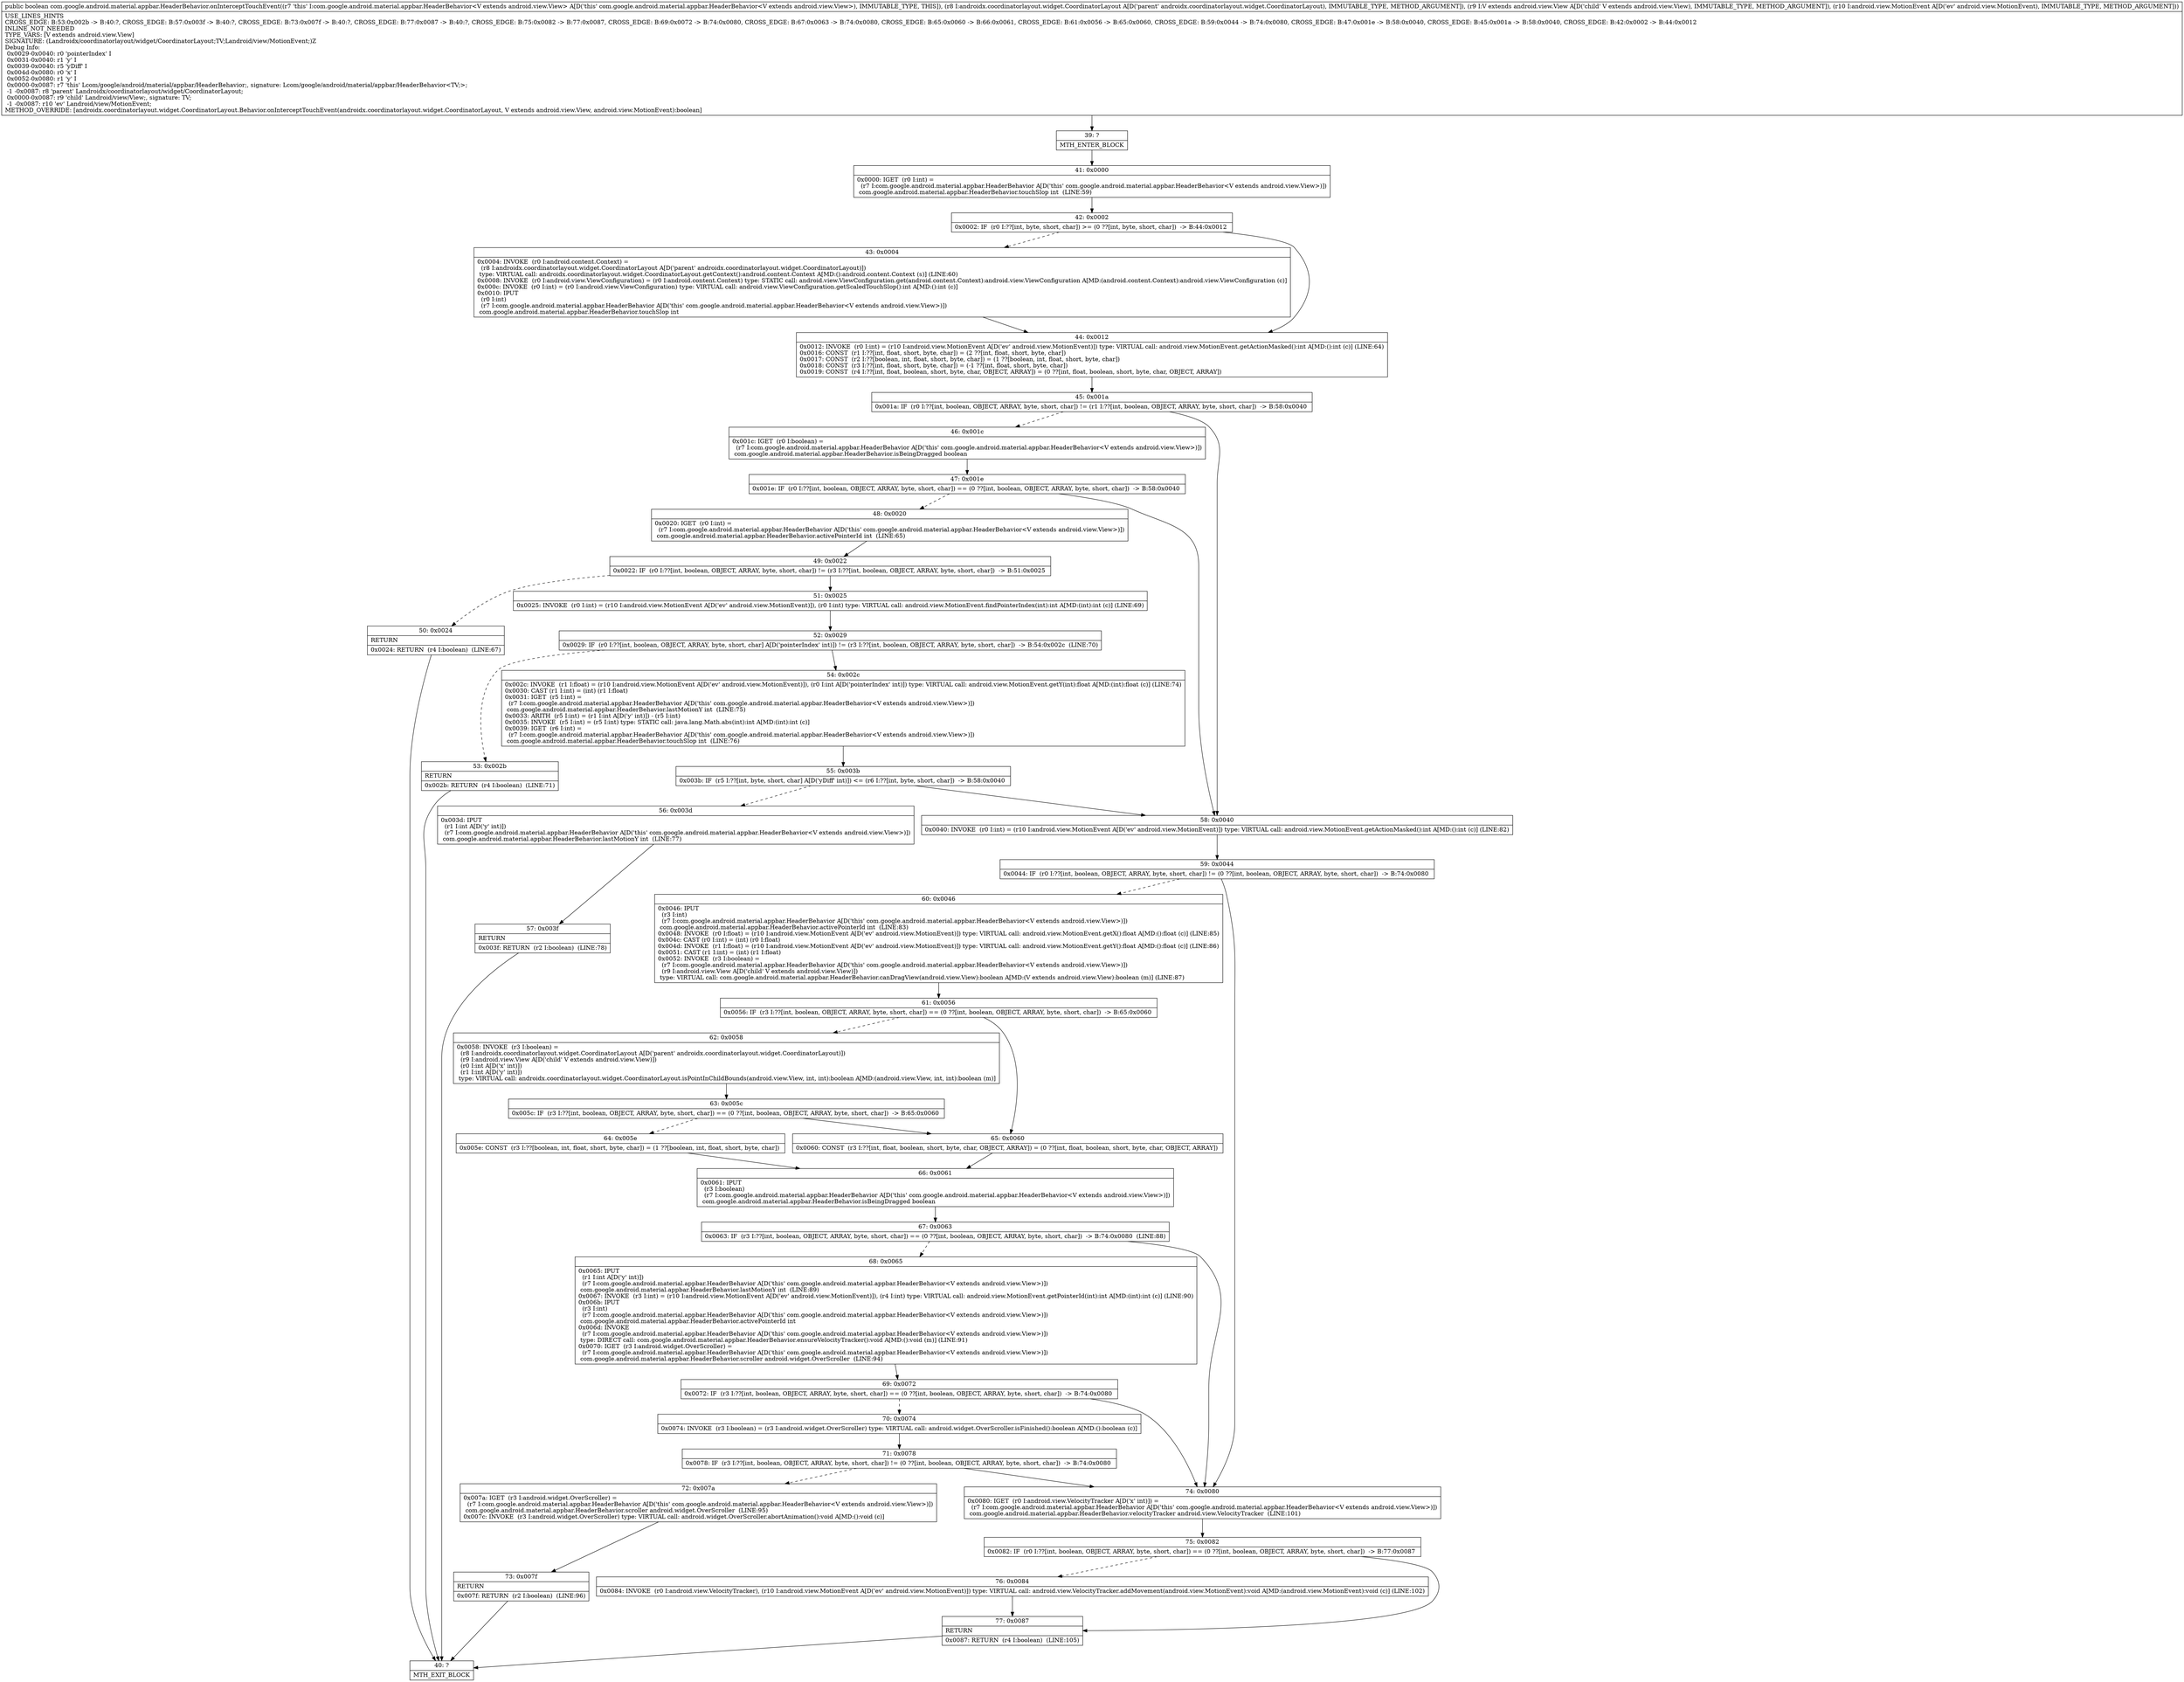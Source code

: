 digraph "CFG forcom.google.android.material.appbar.HeaderBehavior.onInterceptTouchEvent(Landroidx\/coordinatorlayout\/widget\/CoordinatorLayout;Landroid\/view\/View;Landroid\/view\/MotionEvent;)Z" {
Node_39 [shape=record,label="{39\:\ ?|MTH_ENTER_BLOCK\l}"];
Node_41 [shape=record,label="{41\:\ 0x0000|0x0000: IGET  (r0 I:int) = \l  (r7 I:com.google.android.material.appbar.HeaderBehavior A[D('this' com.google.android.material.appbar.HeaderBehavior\<V extends android.view.View\>)])\l com.google.android.material.appbar.HeaderBehavior.touchSlop int  (LINE:59)\l}"];
Node_42 [shape=record,label="{42\:\ 0x0002|0x0002: IF  (r0 I:??[int, byte, short, char]) \>= (0 ??[int, byte, short, char])  \-\> B:44:0x0012 \l}"];
Node_43 [shape=record,label="{43\:\ 0x0004|0x0004: INVOKE  (r0 I:android.content.Context) = \l  (r8 I:androidx.coordinatorlayout.widget.CoordinatorLayout A[D('parent' androidx.coordinatorlayout.widget.CoordinatorLayout)])\l type: VIRTUAL call: androidx.coordinatorlayout.widget.CoordinatorLayout.getContext():android.content.Context A[MD:():android.content.Context (s)] (LINE:60)\l0x0008: INVOKE  (r0 I:android.view.ViewConfiguration) = (r0 I:android.content.Context) type: STATIC call: android.view.ViewConfiguration.get(android.content.Context):android.view.ViewConfiguration A[MD:(android.content.Context):android.view.ViewConfiguration (c)]\l0x000c: INVOKE  (r0 I:int) = (r0 I:android.view.ViewConfiguration) type: VIRTUAL call: android.view.ViewConfiguration.getScaledTouchSlop():int A[MD:():int (c)]\l0x0010: IPUT  \l  (r0 I:int)\l  (r7 I:com.google.android.material.appbar.HeaderBehavior A[D('this' com.google.android.material.appbar.HeaderBehavior\<V extends android.view.View\>)])\l com.google.android.material.appbar.HeaderBehavior.touchSlop int \l}"];
Node_44 [shape=record,label="{44\:\ 0x0012|0x0012: INVOKE  (r0 I:int) = (r10 I:android.view.MotionEvent A[D('ev' android.view.MotionEvent)]) type: VIRTUAL call: android.view.MotionEvent.getActionMasked():int A[MD:():int (c)] (LINE:64)\l0x0016: CONST  (r1 I:??[int, float, short, byte, char]) = (2 ??[int, float, short, byte, char]) \l0x0017: CONST  (r2 I:??[boolean, int, float, short, byte, char]) = (1 ??[boolean, int, float, short, byte, char]) \l0x0018: CONST  (r3 I:??[int, float, short, byte, char]) = (\-1 ??[int, float, short, byte, char]) \l0x0019: CONST  (r4 I:??[int, float, boolean, short, byte, char, OBJECT, ARRAY]) = (0 ??[int, float, boolean, short, byte, char, OBJECT, ARRAY]) \l}"];
Node_45 [shape=record,label="{45\:\ 0x001a|0x001a: IF  (r0 I:??[int, boolean, OBJECT, ARRAY, byte, short, char]) != (r1 I:??[int, boolean, OBJECT, ARRAY, byte, short, char])  \-\> B:58:0x0040 \l}"];
Node_46 [shape=record,label="{46\:\ 0x001c|0x001c: IGET  (r0 I:boolean) = \l  (r7 I:com.google.android.material.appbar.HeaderBehavior A[D('this' com.google.android.material.appbar.HeaderBehavior\<V extends android.view.View\>)])\l com.google.android.material.appbar.HeaderBehavior.isBeingDragged boolean \l}"];
Node_47 [shape=record,label="{47\:\ 0x001e|0x001e: IF  (r0 I:??[int, boolean, OBJECT, ARRAY, byte, short, char]) == (0 ??[int, boolean, OBJECT, ARRAY, byte, short, char])  \-\> B:58:0x0040 \l}"];
Node_48 [shape=record,label="{48\:\ 0x0020|0x0020: IGET  (r0 I:int) = \l  (r7 I:com.google.android.material.appbar.HeaderBehavior A[D('this' com.google.android.material.appbar.HeaderBehavior\<V extends android.view.View\>)])\l com.google.android.material.appbar.HeaderBehavior.activePointerId int  (LINE:65)\l}"];
Node_49 [shape=record,label="{49\:\ 0x0022|0x0022: IF  (r0 I:??[int, boolean, OBJECT, ARRAY, byte, short, char]) != (r3 I:??[int, boolean, OBJECT, ARRAY, byte, short, char])  \-\> B:51:0x0025 \l}"];
Node_50 [shape=record,label="{50\:\ 0x0024|RETURN\l|0x0024: RETURN  (r4 I:boolean)  (LINE:67)\l}"];
Node_40 [shape=record,label="{40\:\ ?|MTH_EXIT_BLOCK\l}"];
Node_51 [shape=record,label="{51\:\ 0x0025|0x0025: INVOKE  (r0 I:int) = (r10 I:android.view.MotionEvent A[D('ev' android.view.MotionEvent)]), (r0 I:int) type: VIRTUAL call: android.view.MotionEvent.findPointerIndex(int):int A[MD:(int):int (c)] (LINE:69)\l}"];
Node_52 [shape=record,label="{52\:\ 0x0029|0x0029: IF  (r0 I:??[int, boolean, OBJECT, ARRAY, byte, short, char] A[D('pointerIndex' int)]) != (r3 I:??[int, boolean, OBJECT, ARRAY, byte, short, char])  \-\> B:54:0x002c  (LINE:70)\l}"];
Node_53 [shape=record,label="{53\:\ 0x002b|RETURN\l|0x002b: RETURN  (r4 I:boolean)  (LINE:71)\l}"];
Node_54 [shape=record,label="{54\:\ 0x002c|0x002c: INVOKE  (r1 I:float) = (r10 I:android.view.MotionEvent A[D('ev' android.view.MotionEvent)]), (r0 I:int A[D('pointerIndex' int)]) type: VIRTUAL call: android.view.MotionEvent.getY(int):float A[MD:(int):float (c)] (LINE:74)\l0x0030: CAST (r1 I:int) = (int) (r1 I:float) \l0x0031: IGET  (r5 I:int) = \l  (r7 I:com.google.android.material.appbar.HeaderBehavior A[D('this' com.google.android.material.appbar.HeaderBehavior\<V extends android.view.View\>)])\l com.google.android.material.appbar.HeaderBehavior.lastMotionY int  (LINE:75)\l0x0033: ARITH  (r5 I:int) = (r1 I:int A[D('y' int)]) \- (r5 I:int) \l0x0035: INVOKE  (r5 I:int) = (r5 I:int) type: STATIC call: java.lang.Math.abs(int):int A[MD:(int):int (c)]\l0x0039: IGET  (r6 I:int) = \l  (r7 I:com.google.android.material.appbar.HeaderBehavior A[D('this' com.google.android.material.appbar.HeaderBehavior\<V extends android.view.View\>)])\l com.google.android.material.appbar.HeaderBehavior.touchSlop int  (LINE:76)\l}"];
Node_55 [shape=record,label="{55\:\ 0x003b|0x003b: IF  (r5 I:??[int, byte, short, char] A[D('yDiff' int)]) \<= (r6 I:??[int, byte, short, char])  \-\> B:58:0x0040 \l}"];
Node_56 [shape=record,label="{56\:\ 0x003d|0x003d: IPUT  \l  (r1 I:int A[D('y' int)])\l  (r7 I:com.google.android.material.appbar.HeaderBehavior A[D('this' com.google.android.material.appbar.HeaderBehavior\<V extends android.view.View\>)])\l com.google.android.material.appbar.HeaderBehavior.lastMotionY int  (LINE:77)\l}"];
Node_57 [shape=record,label="{57\:\ 0x003f|RETURN\l|0x003f: RETURN  (r2 I:boolean)  (LINE:78)\l}"];
Node_58 [shape=record,label="{58\:\ 0x0040|0x0040: INVOKE  (r0 I:int) = (r10 I:android.view.MotionEvent A[D('ev' android.view.MotionEvent)]) type: VIRTUAL call: android.view.MotionEvent.getActionMasked():int A[MD:():int (c)] (LINE:82)\l}"];
Node_59 [shape=record,label="{59\:\ 0x0044|0x0044: IF  (r0 I:??[int, boolean, OBJECT, ARRAY, byte, short, char]) != (0 ??[int, boolean, OBJECT, ARRAY, byte, short, char])  \-\> B:74:0x0080 \l}"];
Node_60 [shape=record,label="{60\:\ 0x0046|0x0046: IPUT  \l  (r3 I:int)\l  (r7 I:com.google.android.material.appbar.HeaderBehavior A[D('this' com.google.android.material.appbar.HeaderBehavior\<V extends android.view.View\>)])\l com.google.android.material.appbar.HeaderBehavior.activePointerId int  (LINE:83)\l0x0048: INVOKE  (r0 I:float) = (r10 I:android.view.MotionEvent A[D('ev' android.view.MotionEvent)]) type: VIRTUAL call: android.view.MotionEvent.getX():float A[MD:():float (c)] (LINE:85)\l0x004c: CAST (r0 I:int) = (int) (r0 I:float) \l0x004d: INVOKE  (r1 I:float) = (r10 I:android.view.MotionEvent A[D('ev' android.view.MotionEvent)]) type: VIRTUAL call: android.view.MotionEvent.getY():float A[MD:():float (c)] (LINE:86)\l0x0051: CAST (r1 I:int) = (int) (r1 I:float) \l0x0052: INVOKE  (r3 I:boolean) = \l  (r7 I:com.google.android.material.appbar.HeaderBehavior A[D('this' com.google.android.material.appbar.HeaderBehavior\<V extends android.view.View\>)])\l  (r9 I:android.view.View A[D('child' V extends android.view.View)])\l type: VIRTUAL call: com.google.android.material.appbar.HeaderBehavior.canDragView(android.view.View):boolean A[MD:(V extends android.view.View):boolean (m)] (LINE:87)\l}"];
Node_61 [shape=record,label="{61\:\ 0x0056|0x0056: IF  (r3 I:??[int, boolean, OBJECT, ARRAY, byte, short, char]) == (0 ??[int, boolean, OBJECT, ARRAY, byte, short, char])  \-\> B:65:0x0060 \l}"];
Node_62 [shape=record,label="{62\:\ 0x0058|0x0058: INVOKE  (r3 I:boolean) = \l  (r8 I:androidx.coordinatorlayout.widget.CoordinatorLayout A[D('parent' androidx.coordinatorlayout.widget.CoordinatorLayout)])\l  (r9 I:android.view.View A[D('child' V extends android.view.View)])\l  (r0 I:int A[D('x' int)])\l  (r1 I:int A[D('y' int)])\l type: VIRTUAL call: androidx.coordinatorlayout.widget.CoordinatorLayout.isPointInChildBounds(android.view.View, int, int):boolean A[MD:(android.view.View, int, int):boolean (m)]\l}"];
Node_63 [shape=record,label="{63\:\ 0x005c|0x005c: IF  (r3 I:??[int, boolean, OBJECT, ARRAY, byte, short, char]) == (0 ??[int, boolean, OBJECT, ARRAY, byte, short, char])  \-\> B:65:0x0060 \l}"];
Node_64 [shape=record,label="{64\:\ 0x005e|0x005e: CONST  (r3 I:??[boolean, int, float, short, byte, char]) = (1 ??[boolean, int, float, short, byte, char]) \l}"];
Node_66 [shape=record,label="{66\:\ 0x0061|0x0061: IPUT  \l  (r3 I:boolean)\l  (r7 I:com.google.android.material.appbar.HeaderBehavior A[D('this' com.google.android.material.appbar.HeaderBehavior\<V extends android.view.View\>)])\l com.google.android.material.appbar.HeaderBehavior.isBeingDragged boolean \l}"];
Node_67 [shape=record,label="{67\:\ 0x0063|0x0063: IF  (r3 I:??[int, boolean, OBJECT, ARRAY, byte, short, char]) == (0 ??[int, boolean, OBJECT, ARRAY, byte, short, char])  \-\> B:74:0x0080  (LINE:88)\l}"];
Node_68 [shape=record,label="{68\:\ 0x0065|0x0065: IPUT  \l  (r1 I:int A[D('y' int)])\l  (r7 I:com.google.android.material.appbar.HeaderBehavior A[D('this' com.google.android.material.appbar.HeaderBehavior\<V extends android.view.View\>)])\l com.google.android.material.appbar.HeaderBehavior.lastMotionY int  (LINE:89)\l0x0067: INVOKE  (r3 I:int) = (r10 I:android.view.MotionEvent A[D('ev' android.view.MotionEvent)]), (r4 I:int) type: VIRTUAL call: android.view.MotionEvent.getPointerId(int):int A[MD:(int):int (c)] (LINE:90)\l0x006b: IPUT  \l  (r3 I:int)\l  (r7 I:com.google.android.material.appbar.HeaderBehavior A[D('this' com.google.android.material.appbar.HeaderBehavior\<V extends android.view.View\>)])\l com.google.android.material.appbar.HeaderBehavior.activePointerId int \l0x006d: INVOKE  \l  (r7 I:com.google.android.material.appbar.HeaderBehavior A[D('this' com.google.android.material.appbar.HeaderBehavior\<V extends android.view.View\>)])\l type: DIRECT call: com.google.android.material.appbar.HeaderBehavior.ensureVelocityTracker():void A[MD:():void (m)] (LINE:91)\l0x0070: IGET  (r3 I:android.widget.OverScroller) = \l  (r7 I:com.google.android.material.appbar.HeaderBehavior A[D('this' com.google.android.material.appbar.HeaderBehavior\<V extends android.view.View\>)])\l com.google.android.material.appbar.HeaderBehavior.scroller android.widget.OverScroller  (LINE:94)\l}"];
Node_69 [shape=record,label="{69\:\ 0x0072|0x0072: IF  (r3 I:??[int, boolean, OBJECT, ARRAY, byte, short, char]) == (0 ??[int, boolean, OBJECT, ARRAY, byte, short, char])  \-\> B:74:0x0080 \l}"];
Node_70 [shape=record,label="{70\:\ 0x0074|0x0074: INVOKE  (r3 I:boolean) = (r3 I:android.widget.OverScroller) type: VIRTUAL call: android.widget.OverScroller.isFinished():boolean A[MD:():boolean (c)]\l}"];
Node_71 [shape=record,label="{71\:\ 0x0078|0x0078: IF  (r3 I:??[int, boolean, OBJECT, ARRAY, byte, short, char]) != (0 ??[int, boolean, OBJECT, ARRAY, byte, short, char])  \-\> B:74:0x0080 \l}"];
Node_72 [shape=record,label="{72\:\ 0x007a|0x007a: IGET  (r3 I:android.widget.OverScroller) = \l  (r7 I:com.google.android.material.appbar.HeaderBehavior A[D('this' com.google.android.material.appbar.HeaderBehavior\<V extends android.view.View\>)])\l com.google.android.material.appbar.HeaderBehavior.scroller android.widget.OverScroller  (LINE:95)\l0x007c: INVOKE  (r3 I:android.widget.OverScroller) type: VIRTUAL call: android.widget.OverScroller.abortAnimation():void A[MD:():void (c)]\l}"];
Node_73 [shape=record,label="{73\:\ 0x007f|RETURN\l|0x007f: RETURN  (r2 I:boolean)  (LINE:96)\l}"];
Node_65 [shape=record,label="{65\:\ 0x0060|0x0060: CONST  (r3 I:??[int, float, boolean, short, byte, char, OBJECT, ARRAY]) = (0 ??[int, float, boolean, short, byte, char, OBJECT, ARRAY]) \l}"];
Node_74 [shape=record,label="{74\:\ 0x0080|0x0080: IGET  (r0 I:android.view.VelocityTracker A[D('x' int)]) = \l  (r7 I:com.google.android.material.appbar.HeaderBehavior A[D('this' com.google.android.material.appbar.HeaderBehavior\<V extends android.view.View\>)])\l com.google.android.material.appbar.HeaderBehavior.velocityTracker android.view.VelocityTracker  (LINE:101)\l}"];
Node_75 [shape=record,label="{75\:\ 0x0082|0x0082: IF  (r0 I:??[int, boolean, OBJECT, ARRAY, byte, short, char]) == (0 ??[int, boolean, OBJECT, ARRAY, byte, short, char])  \-\> B:77:0x0087 \l}"];
Node_76 [shape=record,label="{76\:\ 0x0084|0x0084: INVOKE  (r0 I:android.view.VelocityTracker), (r10 I:android.view.MotionEvent A[D('ev' android.view.MotionEvent)]) type: VIRTUAL call: android.view.VelocityTracker.addMovement(android.view.MotionEvent):void A[MD:(android.view.MotionEvent):void (c)] (LINE:102)\l}"];
Node_77 [shape=record,label="{77\:\ 0x0087|RETURN\l|0x0087: RETURN  (r4 I:boolean)  (LINE:105)\l}"];
MethodNode[shape=record,label="{public boolean com.google.android.material.appbar.HeaderBehavior.onInterceptTouchEvent((r7 'this' I:com.google.android.material.appbar.HeaderBehavior\<V extends android.view.View\> A[D('this' com.google.android.material.appbar.HeaderBehavior\<V extends android.view.View\>), IMMUTABLE_TYPE, THIS]), (r8 I:androidx.coordinatorlayout.widget.CoordinatorLayout A[D('parent' androidx.coordinatorlayout.widget.CoordinatorLayout), IMMUTABLE_TYPE, METHOD_ARGUMENT]), (r9 I:V extends android.view.View A[D('child' V extends android.view.View), IMMUTABLE_TYPE, METHOD_ARGUMENT]), (r10 I:android.view.MotionEvent A[D('ev' android.view.MotionEvent), IMMUTABLE_TYPE, METHOD_ARGUMENT]))  | USE_LINES_HINTS\lCROSS_EDGE: B:53:0x002b \-\> B:40:?, CROSS_EDGE: B:57:0x003f \-\> B:40:?, CROSS_EDGE: B:73:0x007f \-\> B:40:?, CROSS_EDGE: B:77:0x0087 \-\> B:40:?, CROSS_EDGE: B:75:0x0082 \-\> B:77:0x0087, CROSS_EDGE: B:69:0x0072 \-\> B:74:0x0080, CROSS_EDGE: B:67:0x0063 \-\> B:74:0x0080, CROSS_EDGE: B:65:0x0060 \-\> B:66:0x0061, CROSS_EDGE: B:61:0x0056 \-\> B:65:0x0060, CROSS_EDGE: B:59:0x0044 \-\> B:74:0x0080, CROSS_EDGE: B:47:0x001e \-\> B:58:0x0040, CROSS_EDGE: B:45:0x001a \-\> B:58:0x0040, CROSS_EDGE: B:42:0x0002 \-\> B:44:0x0012\lINLINE_NOT_NEEDED\lTYPE_VARS: [V extends android.view.View]\lSIGNATURE: (Landroidx\/coordinatorlayout\/widget\/CoordinatorLayout;TV;Landroid\/view\/MotionEvent;)Z\lDebug Info:\l  0x0029\-0x0040: r0 'pointerIndex' I\l  0x0031\-0x0040: r1 'y' I\l  0x0039\-0x0040: r5 'yDiff' I\l  0x004d\-0x0080: r0 'x' I\l  0x0052\-0x0080: r1 'y' I\l  0x0000\-0x0087: r7 'this' Lcom\/google\/android\/material\/appbar\/HeaderBehavior;, signature: Lcom\/google\/android\/material\/appbar\/HeaderBehavior\<TV;\>;\l  \-1 \-0x0087: r8 'parent' Landroidx\/coordinatorlayout\/widget\/CoordinatorLayout;\l  0x0000\-0x0087: r9 'child' Landroid\/view\/View;, signature: TV;\l  \-1 \-0x0087: r10 'ev' Landroid\/view\/MotionEvent;\lMETHOD_OVERRIDE: [androidx.coordinatorlayout.widget.CoordinatorLayout.Behavior.onInterceptTouchEvent(androidx.coordinatorlayout.widget.CoordinatorLayout, V extends android.view.View, android.view.MotionEvent):boolean]\l}"];
MethodNode -> Node_39;Node_39 -> Node_41;
Node_41 -> Node_42;
Node_42 -> Node_43[style=dashed];
Node_42 -> Node_44;
Node_43 -> Node_44;
Node_44 -> Node_45;
Node_45 -> Node_46[style=dashed];
Node_45 -> Node_58;
Node_46 -> Node_47;
Node_47 -> Node_48[style=dashed];
Node_47 -> Node_58;
Node_48 -> Node_49;
Node_49 -> Node_50[style=dashed];
Node_49 -> Node_51;
Node_50 -> Node_40;
Node_51 -> Node_52;
Node_52 -> Node_53[style=dashed];
Node_52 -> Node_54;
Node_53 -> Node_40;
Node_54 -> Node_55;
Node_55 -> Node_56[style=dashed];
Node_55 -> Node_58;
Node_56 -> Node_57;
Node_57 -> Node_40;
Node_58 -> Node_59;
Node_59 -> Node_60[style=dashed];
Node_59 -> Node_74;
Node_60 -> Node_61;
Node_61 -> Node_62[style=dashed];
Node_61 -> Node_65;
Node_62 -> Node_63;
Node_63 -> Node_64[style=dashed];
Node_63 -> Node_65;
Node_64 -> Node_66;
Node_66 -> Node_67;
Node_67 -> Node_68[style=dashed];
Node_67 -> Node_74;
Node_68 -> Node_69;
Node_69 -> Node_70[style=dashed];
Node_69 -> Node_74;
Node_70 -> Node_71;
Node_71 -> Node_72[style=dashed];
Node_71 -> Node_74;
Node_72 -> Node_73;
Node_73 -> Node_40;
Node_65 -> Node_66;
Node_74 -> Node_75;
Node_75 -> Node_76[style=dashed];
Node_75 -> Node_77;
Node_76 -> Node_77;
Node_77 -> Node_40;
}


